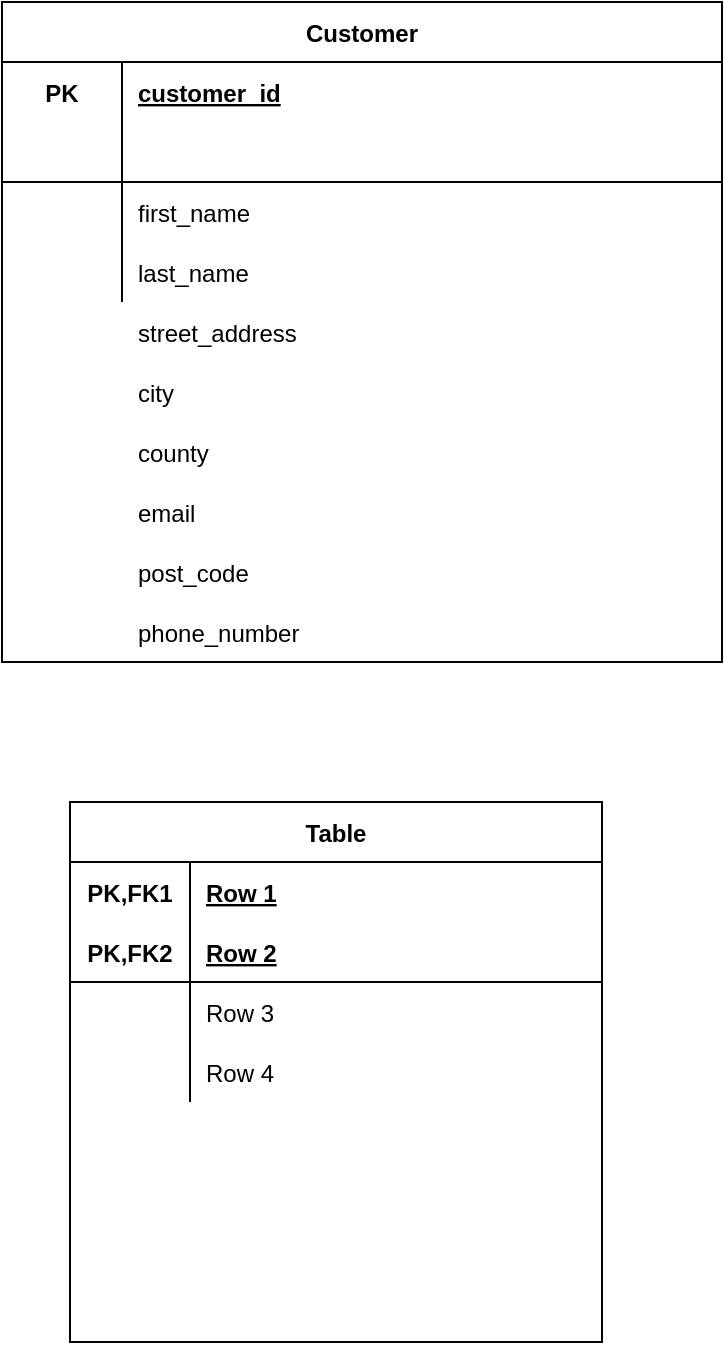 <mxfile version="13.10.9"><diagram id="XS3DZHY5heI1pIGqOAwg" name="Page-1"><mxGraphModel dx="1422" dy="801" grid="1" gridSize="10" guides="1" tooltips="1" connect="1" arrows="1" fold="1" page="1" pageScale="1" pageWidth="827" pageHeight="1169" math="0" shadow="0"><root><mxCell id="0"/><mxCell id="1" parent="0"/><mxCell id="uloXXd9x_UpvFsleuhof-17" value="" style="group" vertex="1" connectable="0" parent="1"><mxGeometry x="250" y="30" width="360" height="330" as="geometry"/></mxCell><mxCell id="uloXXd9x_UpvFsleuhof-2" value="Customer" style="shape=table;startSize=30;container=1;collapsible=1;childLayout=tableLayout;fixedRows=1;rowLines=0;fontStyle=1;align=center;resizeLast=1;" vertex="1" parent="uloXXd9x_UpvFsleuhof-17"><mxGeometry width="360" height="330" as="geometry"/></mxCell><mxCell id="uloXXd9x_UpvFsleuhof-3" value="" style="shape=partialRectangle;collapsible=0;dropTarget=0;pointerEvents=0;fillColor=none;top=0;left=0;bottom=0;right=0;points=[[0,0.5],[1,0.5]];portConstraint=eastwest;" vertex="1" parent="uloXXd9x_UpvFsleuhof-2"><mxGeometry y="30" width="360" height="30" as="geometry"/></mxCell><mxCell id="uloXXd9x_UpvFsleuhof-4" value="PK" style="shape=partialRectangle;connectable=0;fillColor=none;top=0;left=0;bottom=0;right=0;fontStyle=1;overflow=hidden;" vertex="1" parent="uloXXd9x_UpvFsleuhof-3"><mxGeometry width="60" height="30" as="geometry"/></mxCell><mxCell id="uloXXd9x_UpvFsleuhof-5" value="customer_id" style="shape=partialRectangle;connectable=0;fillColor=none;top=0;left=0;bottom=0;right=0;align=left;spacingLeft=6;fontStyle=5;overflow=hidden;" vertex="1" parent="uloXXd9x_UpvFsleuhof-3"><mxGeometry x="60" width="300" height="30" as="geometry"/></mxCell><mxCell id="uloXXd9x_UpvFsleuhof-6" value="" style="shape=partialRectangle;collapsible=0;dropTarget=0;pointerEvents=0;fillColor=none;top=0;left=0;bottom=1;right=0;points=[[0,0.5],[1,0.5]];portConstraint=eastwest;" vertex="1" parent="uloXXd9x_UpvFsleuhof-2"><mxGeometry y="60" width="360" height="30" as="geometry"/></mxCell><mxCell id="uloXXd9x_UpvFsleuhof-7" value="" style="shape=partialRectangle;connectable=0;fillColor=none;top=0;left=0;bottom=0;right=0;fontStyle=1;overflow=hidden;" vertex="1" parent="uloXXd9x_UpvFsleuhof-6"><mxGeometry width="60" height="30" as="geometry"/></mxCell><mxCell id="uloXXd9x_UpvFsleuhof-8" value="" style="shape=partialRectangle;connectable=0;fillColor=none;top=0;left=0;bottom=0;right=0;align=left;spacingLeft=6;fontStyle=5;overflow=hidden;" vertex="1" parent="uloXXd9x_UpvFsleuhof-6"><mxGeometry x="60" width="300" height="30" as="geometry"/></mxCell><mxCell id="uloXXd9x_UpvFsleuhof-9" value="" style="shape=partialRectangle;collapsible=0;dropTarget=0;pointerEvents=0;fillColor=none;top=0;left=0;bottom=0;right=0;points=[[0,0.5],[1,0.5]];portConstraint=eastwest;" vertex="1" parent="uloXXd9x_UpvFsleuhof-2"><mxGeometry y="90" width="360" height="30" as="geometry"/></mxCell><mxCell id="uloXXd9x_UpvFsleuhof-10" value="" style="shape=partialRectangle;connectable=0;fillColor=none;top=0;left=0;bottom=0;right=0;editable=1;overflow=hidden;" vertex="1" parent="uloXXd9x_UpvFsleuhof-9"><mxGeometry width="60" height="30" as="geometry"/></mxCell><mxCell id="uloXXd9x_UpvFsleuhof-11" value="first_name" style="shape=partialRectangle;connectable=0;fillColor=none;top=0;left=0;bottom=0;right=0;align=left;spacingLeft=6;overflow=hidden;" vertex="1" parent="uloXXd9x_UpvFsleuhof-9"><mxGeometry x="60" width="300" height="30" as="geometry"/></mxCell><mxCell id="uloXXd9x_UpvFsleuhof-12" value="" style="shape=partialRectangle;collapsible=0;dropTarget=0;pointerEvents=0;fillColor=none;top=0;left=0;bottom=0;right=0;points=[[0,0.5],[1,0.5]];portConstraint=eastwest;" vertex="1" parent="uloXXd9x_UpvFsleuhof-2"><mxGeometry y="120" width="360" height="30" as="geometry"/></mxCell><mxCell id="uloXXd9x_UpvFsleuhof-13" value="" style="shape=partialRectangle;connectable=0;fillColor=none;top=0;left=0;bottom=0;right=0;editable=1;overflow=hidden;" vertex="1" parent="uloXXd9x_UpvFsleuhof-12"><mxGeometry width="60" height="30" as="geometry"/></mxCell><mxCell id="uloXXd9x_UpvFsleuhof-14" value="last_name" style="shape=partialRectangle;connectable=0;fillColor=none;top=0;left=0;bottom=0;right=0;align=left;spacingLeft=6;overflow=hidden;" vertex="1" parent="uloXXd9x_UpvFsleuhof-12"><mxGeometry x="60" width="300" height="30" as="geometry"/></mxCell><mxCell id="uloXXd9x_UpvFsleuhof-15" value="email" style="shape=partialRectangle;connectable=0;fillColor=none;top=0;left=0;bottom=0;right=0;align=left;spacingLeft=6;overflow=hidden;" vertex="1" parent="uloXXd9x_UpvFsleuhof-17"><mxGeometry x="60" y="240" width="120" height="30" as="geometry"/></mxCell><mxCell id="uloXXd9x_UpvFsleuhof-16" value="phone_number" style="shape=partialRectangle;connectable=0;fillColor=none;top=0;left=0;bottom=0;right=0;align=left;spacingLeft=6;overflow=hidden;" vertex="1" parent="uloXXd9x_UpvFsleuhof-17"><mxGeometry x="60" y="300" width="120" height="30" as="geometry"/></mxCell><mxCell id="uloXXd9x_UpvFsleuhof-33" value="street_address" style="shape=partialRectangle;connectable=0;fillColor=none;top=0;left=0;bottom=0;right=0;align=left;spacingLeft=6;overflow=hidden;" vertex="1" parent="uloXXd9x_UpvFsleuhof-17"><mxGeometry x="60" y="150" width="120" height="30" as="geometry"/></mxCell><mxCell id="uloXXd9x_UpvFsleuhof-34" value="city" style="shape=partialRectangle;connectable=0;fillColor=none;top=0;left=0;bottom=0;right=0;align=left;spacingLeft=6;overflow=hidden;" vertex="1" parent="uloXXd9x_UpvFsleuhof-17"><mxGeometry x="60" y="180" width="120" height="30" as="geometry"/></mxCell><mxCell id="uloXXd9x_UpvFsleuhof-35" value="county" style="shape=partialRectangle;connectable=0;fillColor=none;top=0;left=0;bottom=0;right=0;align=left;spacingLeft=6;overflow=hidden;" vertex="1" parent="uloXXd9x_UpvFsleuhof-17"><mxGeometry x="60" y="210" width="120" height="30" as="geometry"/></mxCell><mxCell id="uloXXd9x_UpvFsleuhof-36" value="post_code" style="shape=partialRectangle;connectable=0;fillColor=none;top=0;left=0;bottom=0;right=0;align=left;spacingLeft=6;overflow=hidden;" vertex="1" parent="uloXXd9x_UpvFsleuhof-17"><mxGeometry x="60" y="270" width="120" height="30" as="geometry"/></mxCell><mxCell id="uloXXd9x_UpvFsleuhof-19" value="Table" style="shape=table;startSize=30;container=1;collapsible=1;childLayout=tableLayout;fixedRows=1;rowLines=0;fontStyle=1;align=center;resizeLast=1;" vertex="1" parent="1"><mxGeometry x="284" y="430" width="266" height="270" as="geometry"/></mxCell><mxCell id="uloXXd9x_UpvFsleuhof-20" value="" style="shape=partialRectangle;collapsible=0;dropTarget=0;pointerEvents=0;fillColor=none;top=0;left=0;bottom=0;right=0;points=[[0,0.5],[1,0.5]];portConstraint=eastwest;" vertex="1" parent="uloXXd9x_UpvFsleuhof-19"><mxGeometry y="30" width="266" height="30" as="geometry"/></mxCell><mxCell id="uloXXd9x_UpvFsleuhof-21" value="PK,FK1" style="shape=partialRectangle;connectable=0;fillColor=none;top=0;left=0;bottom=0;right=0;fontStyle=1;overflow=hidden;" vertex="1" parent="uloXXd9x_UpvFsleuhof-20"><mxGeometry width="60" height="30" as="geometry"/></mxCell><mxCell id="uloXXd9x_UpvFsleuhof-22" value="Row 1" style="shape=partialRectangle;connectable=0;fillColor=none;top=0;left=0;bottom=0;right=0;align=left;spacingLeft=6;fontStyle=5;overflow=hidden;" vertex="1" parent="uloXXd9x_UpvFsleuhof-20"><mxGeometry x="60" width="206" height="30" as="geometry"/></mxCell><mxCell id="uloXXd9x_UpvFsleuhof-23" value="" style="shape=partialRectangle;collapsible=0;dropTarget=0;pointerEvents=0;fillColor=none;top=0;left=0;bottom=1;right=0;points=[[0,0.5],[1,0.5]];portConstraint=eastwest;" vertex="1" parent="uloXXd9x_UpvFsleuhof-19"><mxGeometry y="60" width="266" height="30" as="geometry"/></mxCell><mxCell id="uloXXd9x_UpvFsleuhof-24" value="PK,FK2" style="shape=partialRectangle;connectable=0;fillColor=none;top=0;left=0;bottom=0;right=0;fontStyle=1;overflow=hidden;" vertex="1" parent="uloXXd9x_UpvFsleuhof-23"><mxGeometry width="60" height="30" as="geometry"/></mxCell><mxCell id="uloXXd9x_UpvFsleuhof-25" value="Row 2" style="shape=partialRectangle;connectable=0;fillColor=none;top=0;left=0;bottom=0;right=0;align=left;spacingLeft=6;fontStyle=5;overflow=hidden;" vertex="1" parent="uloXXd9x_UpvFsleuhof-23"><mxGeometry x="60" width="206" height="30" as="geometry"/></mxCell><mxCell id="uloXXd9x_UpvFsleuhof-26" value="" style="shape=partialRectangle;collapsible=0;dropTarget=0;pointerEvents=0;fillColor=none;top=0;left=0;bottom=0;right=0;points=[[0,0.5],[1,0.5]];portConstraint=eastwest;" vertex="1" parent="uloXXd9x_UpvFsleuhof-19"><mxGeometry y="90" width="266" height="30" as="geometry"/></mxCell><mxCell id="uloXXd9x_UpvFsleuhof-27" value="" style="shape=partialRectangle;connectable=0;fillColor=none;top=0;left=0;bottom=0;right=0;editable=1;overflow=hidden;" vertex="1" parent="uloXXd9x_UpvFsleuhof-26"><mxGeometry width="60" height="30" as="geometry"/></mxCell><mxCell id="uloXXd9x_UpvFsleuhof-28" value="Row 3" style="shape=partialRectangle;connectable=0;fillColor=none;top=0;left=0;bottom=0;right=0;align=left;spacingLeft=6;overflow=hidden;" vertex="1" parent="uloXXd9x_UpvFsleuhof-26"><mxGeometry x="60" width="206" height="30" as="geometry"/></mxCell><mxCell id="uloXXd9x_UpvFsleuhof-29" value="" style="shape=partialRectangle;collapsible=0;dropTarget=0;pointerEvents=0;fillColor=none;top=0;left=0;bottom=0;right=0;points=[[0,0.5],[1,0.5]];portConstraint=eastwest;" vertex="1" parent="uloXXd9x_UpvFsleuhof-19"><mxGeometry y="120" width="266" height="30" as="geometry"/></mxCell><mxCell id="uloXXd9x_UpvFsleuhof-30" value="" style="shape=partialRectangle;connectable=0;fillColor=none;top=0;left=0;bottom=0;right=0;editable=1;overflow=hidden;" vertex="1" parent="uloXXd9x_UpvFsleuhof-29"><mxGeometry width="60" height="30" as="geometry"/></mxCell><mxCell id="uloXXd9x_UpvFsleuhof-31" value="Row 4" style="shape=partialRectangle;connectable=0;fillColor=none;top=0;left=0;bottom=0;right=0;align=left;spacingLeft=6;overflow=hidden;" vertex="1" parent="uloXXd9x_UpvFsleuhof-29"><mxGeometry x="60" width="206" height="30" as="geometry"/></mxCell></root></mxGraphModel></diagram></mxfile>